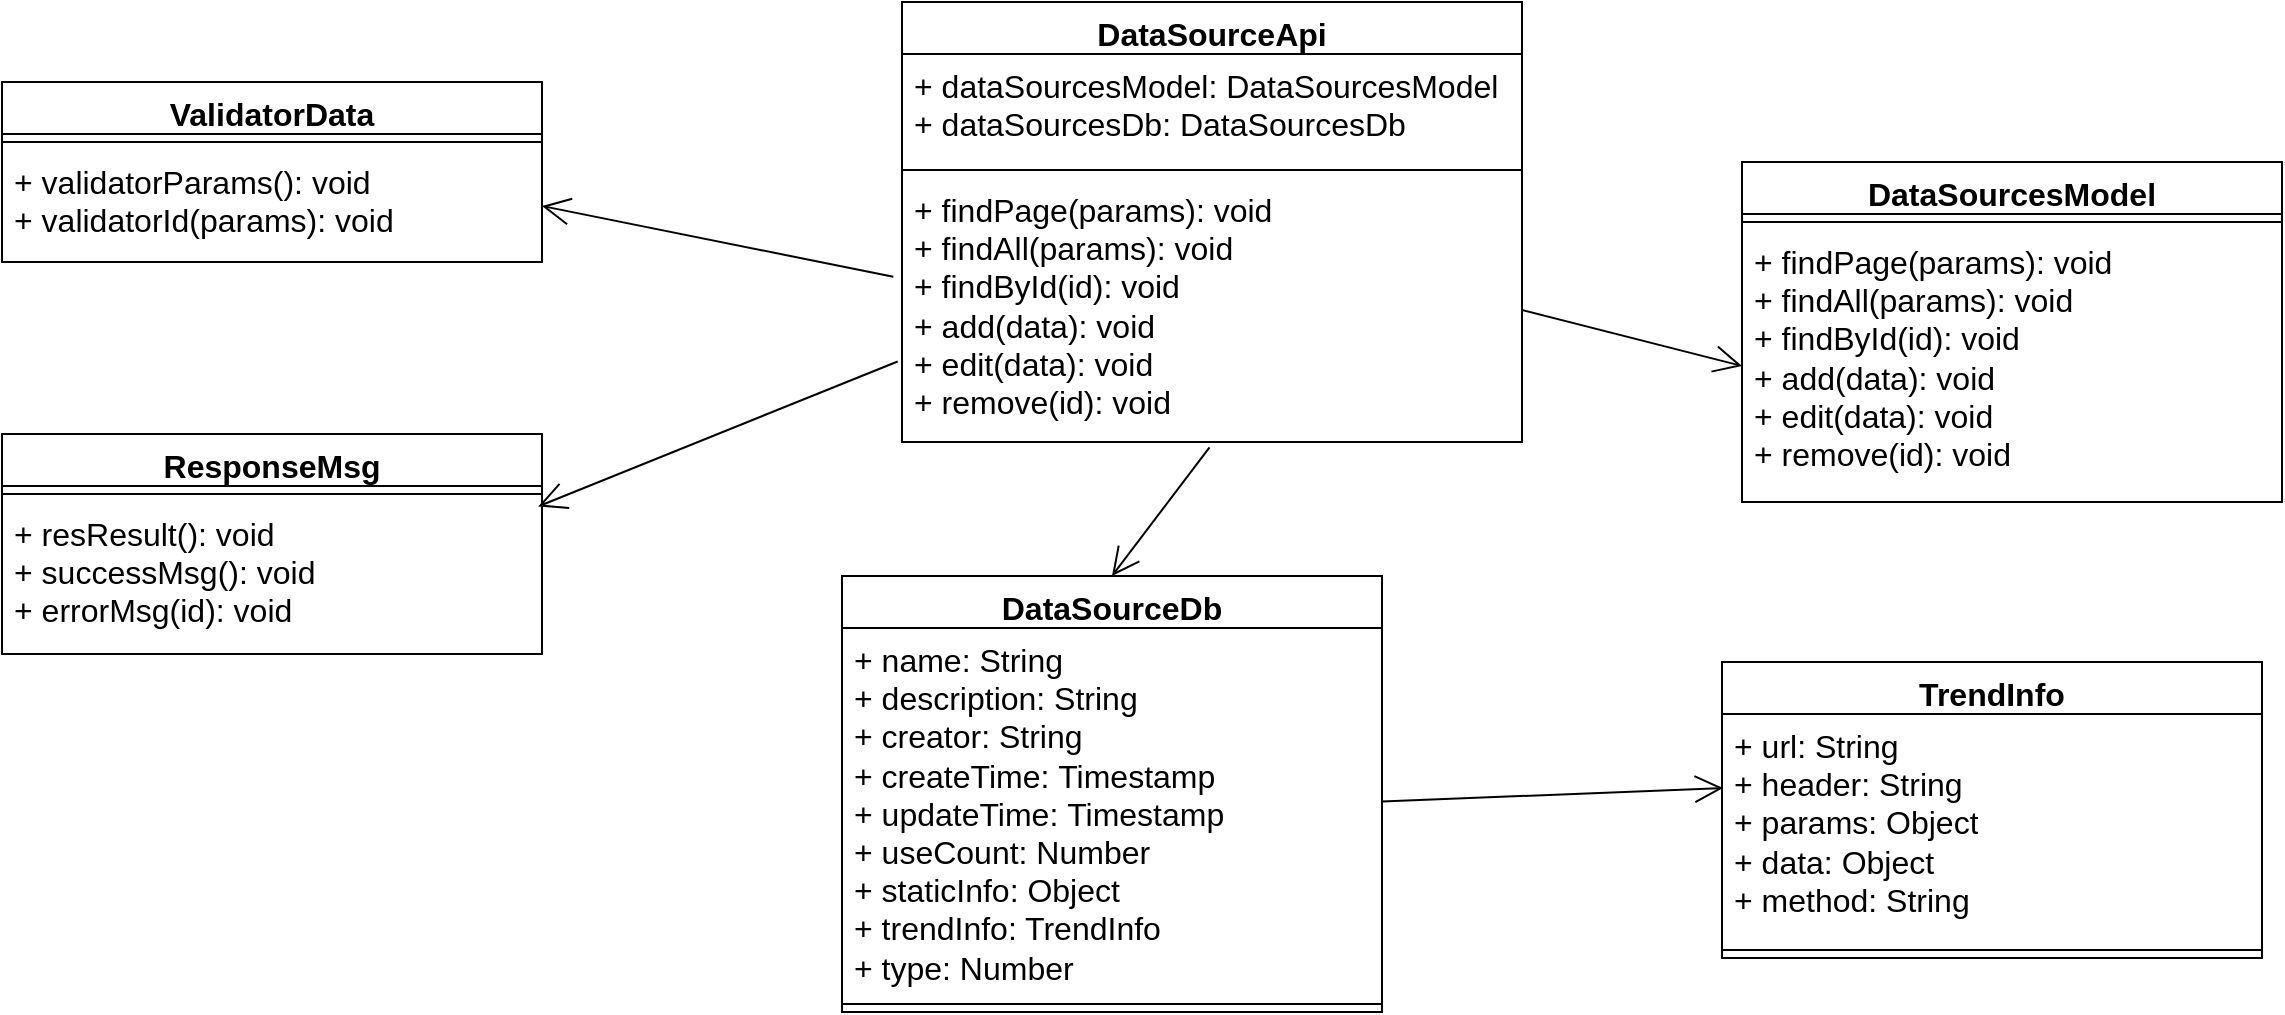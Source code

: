 <mxfile version="24.1.0" type="github">
  <diagram name="第 1 页" id="ms3WE_YEt4wqLsz2AELK">
    <mxGraphModel dx="2901" dy="1146" grid="1" gridSize="10" guides="1" tooltips="1" connect="1" arrows="1" fold="1" page="1" pageScale="1" pageWidth="827" pageHeight="1169" math="0" shadow="0">
      <root>
        <mxCell id="0" />
        <mxCell id="1" parent="0" />
        <mxCell id="xrT_k-glTnsK6_GA4ZIb-1" value="DataSourceApi" style="swimlane;fontStyle=1;align=center;verticalAlign=top;childLayout=stackLayout;horizontal=1;startSize=26;horizontalStack=0;resizeParent=1;resizeParentMax=0;resizeLast=0;collapsible=1;marginBottom=0;whiteSpace=wrap;html=1;fontSize=16;" parent="1" vertex="1">
          <mxGeometry x="280" y="150" width="310" height="220" as="geometry" />
        </mxCell>
        <mxCell id="xrT_k-glTnsK6_GA4ZIb-2" value="+ dataSourcesModel: DataSourcesModel&lt;br style=&quot;font-size: 16px;&quot;&gt;+ dataSourcesDb: DataSourcesDb" style="text;strokeColor=none;fillColor=none;align=left;verticalAlign=top;spacingLeft=4;spacingRight=4;overflow=hidden;rotatable=0;points=[[0,0.5],[1,0.5]];portConstraint=eastwest;whiteSpace=wrap;html=1;fontSize=16;" parent="xrT_k-glTnsK6_GA4ZIb-1" vertex="1">
          <mxGeometry y="26" width="310" height="54" as="geometry" />
        </mxCell>
        <mxCell id="xrT_k-glTnsK6_GA4ZIb-3" value="" style="line;strokeWidth=1;fillColor=none;align=left;verticalAlign=middle;spacingTop=-1;spacingLeft=3;spacingRight=3;rotatable=0;labelPosition=right;points=[];portConstraint=eastwest;strokeColor=inherit;fontSize=16;" parent="xrT_k-glTnsK6_GA4ZIb-1" vertex="1">
          <mxGeometry y="80" width="310" height="8" as="geometry" />
        </mxCell>
        <mxCell id="xrT_k-glTnsK6_GA4ZIb-4" value="+ findPage(params): void&lt;br style=&quot;font-size: 16px;&quot;&gt;+ findAll(params): void&lt;br style=&quot;font-size: 16px;&quot;&gt;+ findById(id): void&lt;br style=&quot;font-size: 16px;&quot;&gt;+ add(data): void&lt;br style=&quot;font-size: 16px;&quot;&gt;+ edit(data): void&lt;br style=&quot;font-size: 16px;&quot;&gt;+ remove(id): void" style="text;strokeColor=none;fillColor=none;align=left;verticalAlign=top;spacingLeft=4;spacingRight=4;overflow=hidden;rotatable=0;points=[[0,0.5],[1,0.5]];portConstraint=eastwest;whiteSpace=wrap;html=1;fontSize=16;" parent="xrT_k-glTnsK6_GA4ZIb-1" vertex="1">
          <mxGeometry y="88" width="310" height="132" as="geometry" />
        </mxCell>
        <mxCell id="xrT_k-glTnsK6_GA4ZIb-5" value="DataSourcesModel" style="swimlane;fontStyle=1;align=center;verticalAlign=top;childLayout=stackLayout;horizontal=1;startSize=26;horizontalStack=0;resizeParent=1;resizeParentMax=0;resizeLast=0;collapsible=1;marginBottom=0;whiteSpace=wrap;html=1;fontSize=16;" parent="1" vertex="1">
          <mxGeometry x="700" y="230" width="270" height="170" as="geometry" />
        </mxCell>
        <mxCell id="xrT_k-glTnsK6_GA4ZIb-6" value="" style="line;strokeWidth=1;fillColor=none;align=left;verticalAlign=middle;spacingTop=-1;spacingLeft=3;spacingRight=3;rotatable=0;labelPosition=right;points=[];portConstraint=eastwest;strokeColor=inherit;fontSize=16;" parent="xrT_k-glTnsK6_GA4ZIb-5" vertex="1">
          <mxGeometry y="26" width="270" height="8" as="geometry" />
        </mxCell>
        <mxCell id="xrT_k-glTnsK6_GA4ZIb-7" value="+ findPage(params): void&lt;br style=&quot;font-size: 16px;&quot;&gt;+ findAll(params): void&lt;br style=&quot;font-size: 16px;&quot;&gt;+ findById(id): void&lt;br style=&quot;font-size: 16px;&quot;&gt;+ add(data): void&lt;br style=&quot;font-size: 16px;&quot;&gt;+ edit(data): void&lt;br style=&quot;font-size: 16px;&quot;&gt;+ remove(id): void" style="text;strokeColor=none;fillColor=none;align=left;verticalAlign=top;spacingLeft=4;spacingRight=4;overflow=hidden;rotatable=0;points=[[0,0.5],[1,0.5]];portConstraint=eastwest;whiteSpace=wrap;html=1;fontSize=16;" parent="xrT_k-glTnsK6_GA4ZIb-5" vertex="1">
          <mxGeometry y="34" width="270" height="136" as="geometry" />
        </mxCell>
        <mxCell id="xrT_k-glTnsK6_GA4ZIb-8" value="DataSourceDb" style="swimlane;fontStyle=1;align=center;verticalAlign=top;childLayout=stackLayout;horizontal=1;startSize=26;horizontalStack=0;resizeParent=1;resizeParentMax=0;resizeLast=0;collapsible=1;marginBottom=0;whiteSpace=wrap;html=1;fontSize=16;" parent="1" vertex="1">
          <mxGeometry x="250" y="437" width="270" height="218" as="geometry" />
        </mxCell>
        <mxCell id="xrT_k-glTnsK6_GA4ZIb-9" value="+ name: String&lt;br style=&quot;font-size: 16px;&quot;&gt;+&amp;nbsp;description: String&lt;br style=&quot;font-size: 16px;&quot;&gt;+ creator: String&lt;br style=&quot;font-size: 16px;&quot;&gt;+&amp;nbsp;createTime:&amp;nbsp;Timestamp&lt;br style=&quot;font-size: 16px;&quot;&gt;+ updateTime:&amp;nbsp;Timestamp&lt;br style=&quot;font-size: 16px;&quot;&gt;+ useCount: Number&lt;br style=&quot;font-size: 16px;&quot;&gt;+ staticInfo: Object&lt;br style=&quot;font-size: 16px;&quot;&gt;+&amp;nbsp;trendInfo: TrendInfo&lt;br style=&quot;font-size: 16px;&quot;&gt;+ type:&amp;nbsp;Number" style="text;strokeColor=none;fillColor=none;align=left;verticalAlign=top;spacingLeft=4;spacingRight=4;overflow=hidden;rotatable=0;points=[[0,0.5],[1,0.5]];portConstraint=eastwest;whiteSpace=wrap;html=1;fontSize=16;" parent="xrT_k-glTnsK6_GA4ZIb-8" vertex="1">
          <mxGeometry y="26" width="270" height="184" as="geometry" />
        </mxCell>
        <mxCell id="xrT_k-glTnsK6_GA4ZIb-10" value="" style="line;strokeWidth=1;fillColor=none;align=left;verticalAlign=middle;spacingTop=-1;spacingLeft=3;spacingRight=3;rotatable=0;labelPosition=right;points=[];portConstraint=eastwest;strokeColor=inherit;fontSize=16;" parent="xrT_k-glTnsK6_GA4ZIb-8" vertex="1">
          <mxGeometry y="210" width="270" height="8" as="geometry" />
        </mxCell>
        <mxCell id="xrT_k-glTnsK6_GA4ZIb-11" value="" style="endArrow=open;endFill=1;endSize=12;html=1;rounded=0;exitX=1;exitY=0.5;exitDx=0;exitDy=0;entryX=0;entryY=0.5;entryDx=0;entryDy=0;fontSize=16;" parent="1" source="xrT_k-glTnsK6_GA4ZIb-4" target="xrT_k-glTnsK6_GA4ZIb-7" edge="1">
          <mxGeometry width="160" relative="1" as="geometry">
            <mxPoint x="490" y="320" as="sourcePoint" />
            <mxPoint x="650" y="320" as="targetPoint" />
          </mxGeometry>
        </mxCell>
        <mxCell id="xrT_k-glTnsK6_GA4ZIb-12" value="" style="endArrow=open;endFill=1;endSize=12;html=1;rounded=0;exitX=0.496;exitY=1.02;exitDx=0;exitDy=0;exitPerimeter=0;entryX=0.5;entryY=0;entryDx=0;entryDy=0;fontSize=16;" parent="1" source="xrT_k-glTnsK6_GA4ZIb-4" target="xrT_k-glTnsK6_GA4ZIb-8" edge="1">
          <mxGeometry width="160" relative="1" as="geometry">
            <mxPoint x="490" y="320" as="sourcePoint" />
            <mxPoint x="650" y="320" as="targetPoint" />
          </mxGeometry>
        </mxCell>
        <mxCell id="xrT_k-glTnsK6_GA4ZIb-13" value="TrendInfo" style="swimlane;fontStyle=1;align=center;verticalAlign=top;childLayout=stackLayout;horizontal=1;startSize=26;horizontalStack=0;resizeParent=1;resizeParentMax=0;resizeLast=0;collapsible=1;marginBottom=0;whiteSpace=wrap;html=1;fontSize=16;" parent="1" vertex="1">
          <mxGeometry x="690" y="480" width="270" height="148" as="geometry" />
        </mxCell>
        <mxCell id="xrT_k-glTnsK6_GA4ZIb-14" value="+ url: String&lt;br style=&quot;font-size: 16px;&quot;&gt;+ header: String&lt;br style=&quot;font-size: 16px;&quot;&gt;+ params: Object&lt;br style=&quot;font-size: 16px;&quot;&gt;+ data: Object&lt;br style=&quot;font-size: 16px;&quot;&gt;+&amp;nbsp;method: String" style="text;strokeColor=none;fillColor=none;align=left;verticalAlign=top;spacingLeft=4;spacingRight=4;overflow=hidden;rotatable=0;points=[[0,0.5],[1,0.5]];portConstraint=eastwest;whiteSpace=wrap;html=1;fontSize=16;" parent="xrT_k-glTnsK6_GA4ZIb-13" vertex="1">
          <mxGeometry y="26" width="270" height="114" as="geometry" />
        </mxCell>
        <mxCell id="xrT_k-glTnsK6_GA4ZIb-15" value="" style="line;strokeWidth=1;fillColor=none;align=left;verticalAlign=middle;spacingTop=-1;spacingLeft=3;spacingRight=3;rotatable=0;labelPosition=right;points=[];portConstraint=eastwest;strokeColor=inherit;fontSize=16;" parent="xrT_k-glTnsK6_GA4ZIb-13" vertex="1">
          <mxGeometry y="140" width="270" height="8" as="geometry" />
        </mxCell>
        <mxCell id="xrT_k-glTnsK6_GA4ZIb-16" value="" style="endArrow=open;endFill=1;endSize=12;html=1;rounded=0;entryX=0.002;entryY=0.325;entryDx=0;entryDy=0;entryPerimeter=0;fontSize=16;" parent="1" source="xrT_k-glTnsK6_GA4ZIb-9" target="xrT_k-glTnsK6_GA4ZIb-14" edge="1">
          <mxGeometry width="160" relative="1" as="geometry">
            <mxPoint x="424" y="332" as="sourcePoint" />
            <mxPoint x="395" y="447" as="targetPoint" />
          </mxGeometry>
        </mxCell>
        <mxCell id="xrT_k-glTnsK6_GA4ZIb-17" value="ResponseMsg" style="swimlane;fontStyle=1;align=center;verticalAlign=top;childLayout=stackLayout;horizontal=1;startSize=26;horizontalStack=0;resizeParent=1;resizeParentMax=0;resizeLast=0;collapsible=1;marginBottom=0;whiteSpace=wrap;html=1;fontSize=16;" parent="1" vertex="1">
          <mxGeometry x="-170" y="366" width="270" height="110" as="geometry" />
        </mxCell>
        <mxCell id="xrT_k-glTnsK6_GA4ZIb-18" value="" style="line;strokeWidth=1;fillColor=none;align=left;verticalAlign=middle;spacingTop=-1;spacingLeft=3;spacingRight=3;rotatable=0;labelPosition=right;points=[];portConstraint=eastwest;strokeColor=inherit;fontSize=16;" parent="xrT_k-glTnsK6_GA4ZIb-17" vertex="1">
          <mxGeometry y="26" width="270" height="8" as="geometry" />
        </mxCell>
        <mxCell id="xrT_k-glTnsK6_GA4ZIb-19" value="+ resResult(): void&lt;br style=&quot;font-size: 16px;&quot;&gt;+ successMsg(): void&lt;br style=&quot;font-size: 16px;&quot;&gt;+ errorMsg(id): void" style="text;strokeColor=none;fillColor=none;align=left;verticalAlign=top;spacingLeft=4;spacingRight=4;overflow=hidden;rotatable=0;points=[[0,0.5],[1,0.5]];portConstraint=eastwest;whiteSpace=wrap;html=1;fontSize=16;" parent="xrT_k-glTnsK6_GA4ZIb-17" vertex="1">
          <mxGeometry y="34" width="270" height="76" as="geometry" />
        </mxCell>
        <mxCell id="xrT_k-glTnsK6_GA4ZIb-20" value="ValidatorData" style="swimlane;fontStyle=1;align=center;verticalAlign=top;childLayout=stackLayout;horizontal=1;startSize=26;horizontalStack=0;resizeParent=1;resizeParentMax=0;resizeLast=0;collapsible=1;marginBottom=0;whiteSpace=wrap;html=1;fontSize=16;" parent="1" vertex="1">
          <mxGeometry x="-170" y="190" width="270" height="90" as="geometry" />
        </mxCell>
        <mxCell id="xrT_k-glTnsK6_GA4ZIb-21" value="" style="line;strokeWidth=1;fillColor=none;align=left;verticalAlign=middle;spacingTop=-1;spacingLeft=3;spacingRight=3;rotatable=0;labelPosition=right;points=[];portConstraint=eastwest;strokeColor=inherit;fontSize=16;" parent="xrT_k-glTnsK6_GA4ZIb-20" vertex="1">
          <mxGeometry y="26" width="270" height="8" as="geometry" />
        </mxCell>
        <mxCell id="xrT_k-glTnsK6_GA4ZIb-22" value="+ validatorParams(): void&lt;br style=&quot;font-size: 16px;&quot;&gt;+ validatorId(params): void&lt;br style=&quot;font-size: 16px;&quot;&gt;" style="text;strokeColor=none;fillColor=none;align=left;verticalAlign=top;spacingLeft=4;spacingRight=4;overflow=hidden;rotatable=0;points=[[0,0.5],[1,0.5]];portConstraint=eastwest;whiteSpace=wrap;html=1;fontSize=16;" parent="xrT_k-glTnsK6_GA4ZIb-20" vertex="1">
          <mxGeometry y="34" width="270" height="56" as="geometry" />
        </mxCell>
        <mxCell id="xrT_k-glTnsK6_GA4ZIb-23" value="" style="endArrow=open;endFill=1;endSize=12;html=1;rounded=0;entryX=1;entryY=0.5;entryDx=0;entryDy=0;exitX=-0.014;exitY=0.374;exitDx=0;exitDy=0;exitPerimeter=0;fontSize=16;" parent="1" source="xrT_k-glTnsK6_GA4ZIb-4" target="xrT_k-glTnsK6_GA4ZIb-22" edge="1">
          <mxGeometry width="160" relative="1" as="geometry">
            <mxPoint x="560" y="279" as="sourcePoint" />
            <mxPoint x="90" y="90" as="targetPoint" />
          </mxGeometry>
        </mxCell>
        <mxCell id="xrT_k-glTnsK6_GA4ZIb-24" value="" style="endArrow=open;endFill=1;endSize=12;html=1;rounded=0;entryX=0.993;entryY=0.029;entryDx=0;entryDy=0;entryPerimeter=0;exitX=-0.007;exitY=0.695;exitDx=0;exitDy=0;exitPerimeter=0;fontSize=16;" parent="1" source="xrT_k-glTnsK6_GA4ZIb-4" target="xrT_k-glTnsK6_GA4ZIb-19" edge="1">
          <mxGeometry width="160" relative="1" as="geometry">
            <mxPoint x="358" y="160" as="sourcePoint" />
            <mxPoint x="130" y="330" as="targetPoint" />
          </mxGeometry>
        </mxCell>
      </root>
    </mxGraphModel>
  </diagram>
</mxfile>
